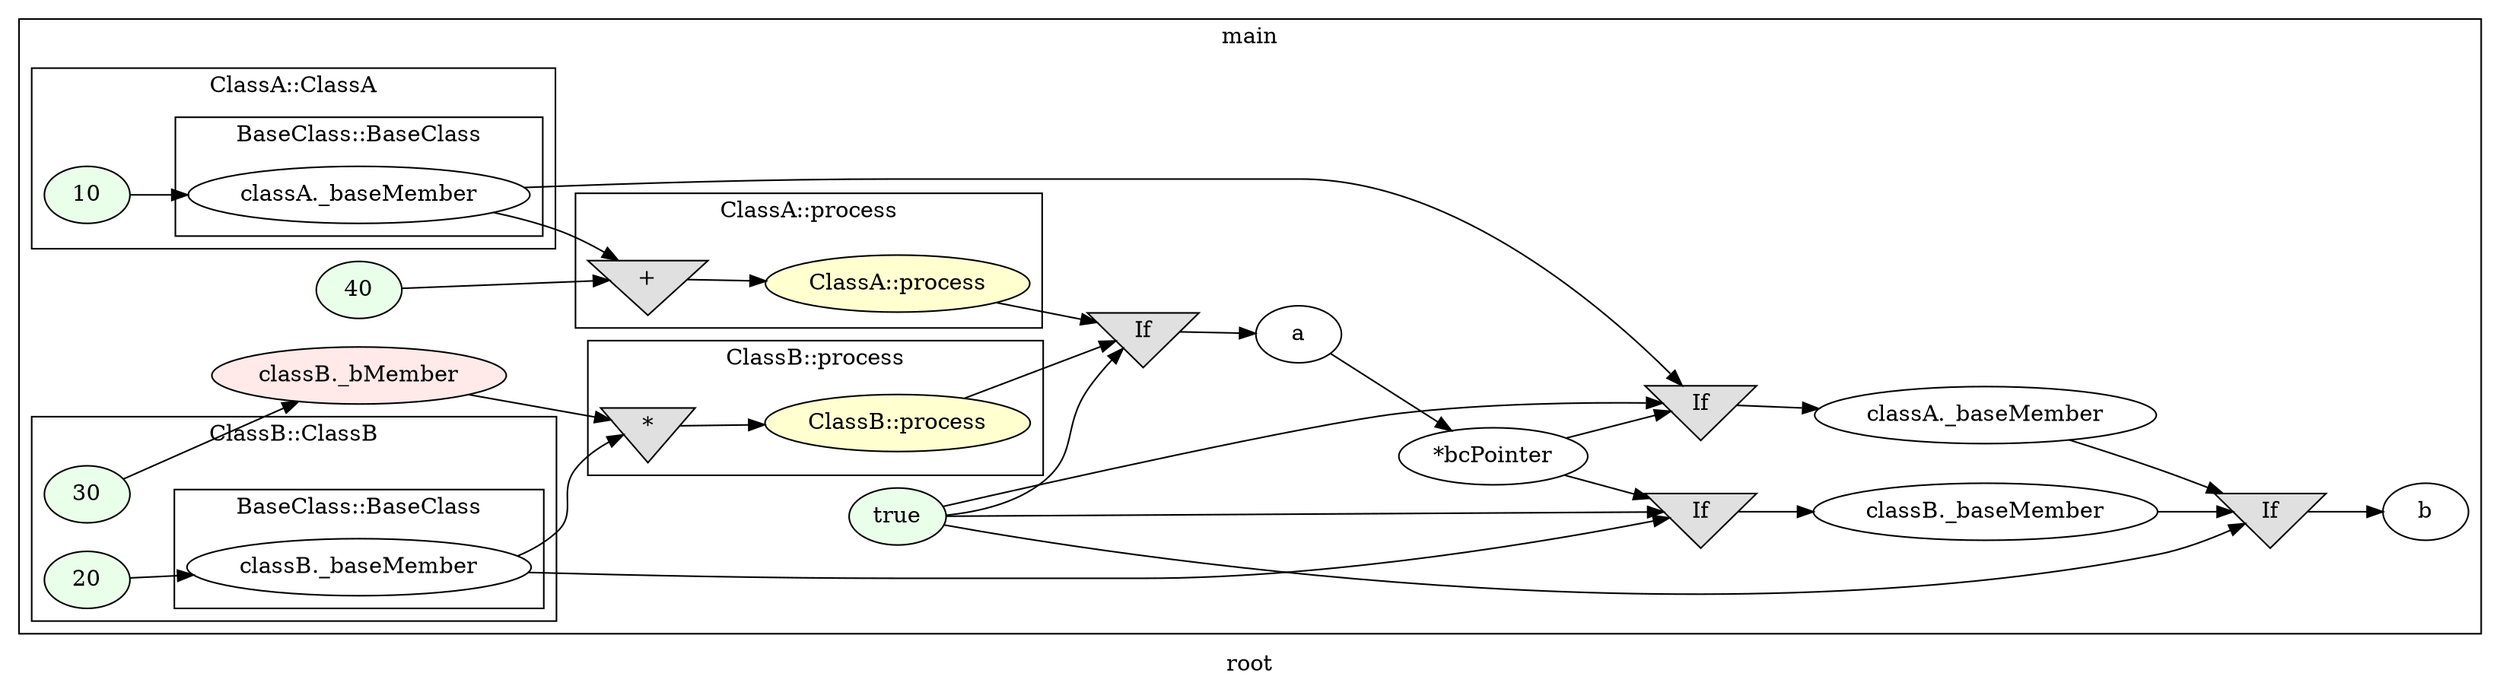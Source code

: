 digraph G
{
rankdir=LR;
label = "root";
subgraph cluster_1 {
label = "main";
parent = "G";
startinglines = "39_45_45";
	node_000012 [ label = "classB._bMember", style=filled, fillcolor="#FFE9E9", startinglines=36 ]
	node_000013 [ label = "true", style=filled, fillcolor="#E9FFE9", startinglines=51 ]
	node_000014 [ label = "40", style=filled, fillcolor="#E9FFE9", startinglines=60 ]
	node_000019 [ label = "If", shape=invtriangle, style=filled, fillcolor="#E0E0E0", startinglines=41 ]
	node_000020 [ label = "a", startingline=41 ]
	node_000021 [ label = "*bcPointer", startingline=61 ]
	node_000022 [ label = "If", shape=invtriangle, style=filled, fillcolor="#E0E0E0", startinglines=61 ]
	node_000023 [ label = "classA._baseMember", startingline=61 ]
	node_000024 [ label = "If", shape=invtriangle, style=filled, fillcolor="#E0E0E0", startinglines=61 ]
	node_000025 [ label = "classB._baseMember", startingline=61 ]
	node_000026 [ label = "b", startingline=62 ]
	node_000027 [ label = "If", shape=invtriangle, style=filled, fillcolor="#E0E0E0", startinglines=62 ]
subgraph cluster_2 {
label = "ClassA::ClassA";
parent = "cluster_1";
startinglines = "45_47_48";
	node_000003 [ label = "10", style=filled, fillcolor="#E9FFE9", startinglines=21 ]
subgraph cluster_3 {
label = "BaseClass::BaseClass";
parent = "cluster_2";
startinglines = "47_48_21";
	node_000005 [ label = "classA._baseMember", startingline=9 ]
}
}
subgraph cluster_4 {
label = "ClassB::ClassB";
parent = "cluster_1";
startinglines = "21_9_49";
	node_000008 [ label = "20", style=filled, fillcolor="#E9FFE9", startinglines=36 ]
	node_000011 [ label = "30", style=filled, fillcolor="#E9FFE9", startinglines=36 ]
subgraph cluster_5 {
label = "BaseClass::BaseClass";
parent = "cluster_4";
startinglines = "9_49_36";
	node_000010 [ label = "classB._baseMember", startingline=9 ]
}
}
subgraph cluster_6 {
label = "ClassA::process";
parent = "cluster_1";
startinglines = "53_57_60";
	node_000015 [ label = "+", shape=invtriangle, style=filled, fillcolor="#E0E0E0", startinglines=26 ]
	node_000016 [ label = "ClassA::process", style=filled, fillcolor="#FFFFD0", startinglines=26 ]
}
subgraph cluster_7 {
label = "ClassB::process";
parent = "cluster_1";
startinglines = "57_60_26";
	node_000017 [ label = "*", shape=invtriangle, style=filled, fillcolor="#E0E0E0", startinglines=41 ]
	node_000018 [ label = "ClassB::process", style=filled, fillcolor="#FFFFD0", startinglines=41 ]
}
}
	node_000012 -> node_000017
	node_000013 -> node_000019
	node_000013 -> node_000022
	node_000013 -> node_000024
	node_000013 -> node_000027
	node_000014 -> node_000015
	node_000019 -> node_000020
	node_000020 -> node_000021
	node_000021 -> node_000022
	node_000021 -> node_000024
	node_000022 -> node_000023
	node_000023 -> node_000027
	node_000024 -> node_000025
	node_000025 -> node_000027
	node_000027 -> node_000026
	node_000003 -> node_000005
	node_000005 -> node_000015
	node_000005 -> node_000022
	node_000008 -> node_000010
	node_000011 -> node_000012
	node_000010 -> node_000017
	node_000010 -> node_000024
	node_000015 -> node_000016
	node_000016 -> node_000019
	node_000017 -> node_000018
	node_000018 -> node_000019
}
